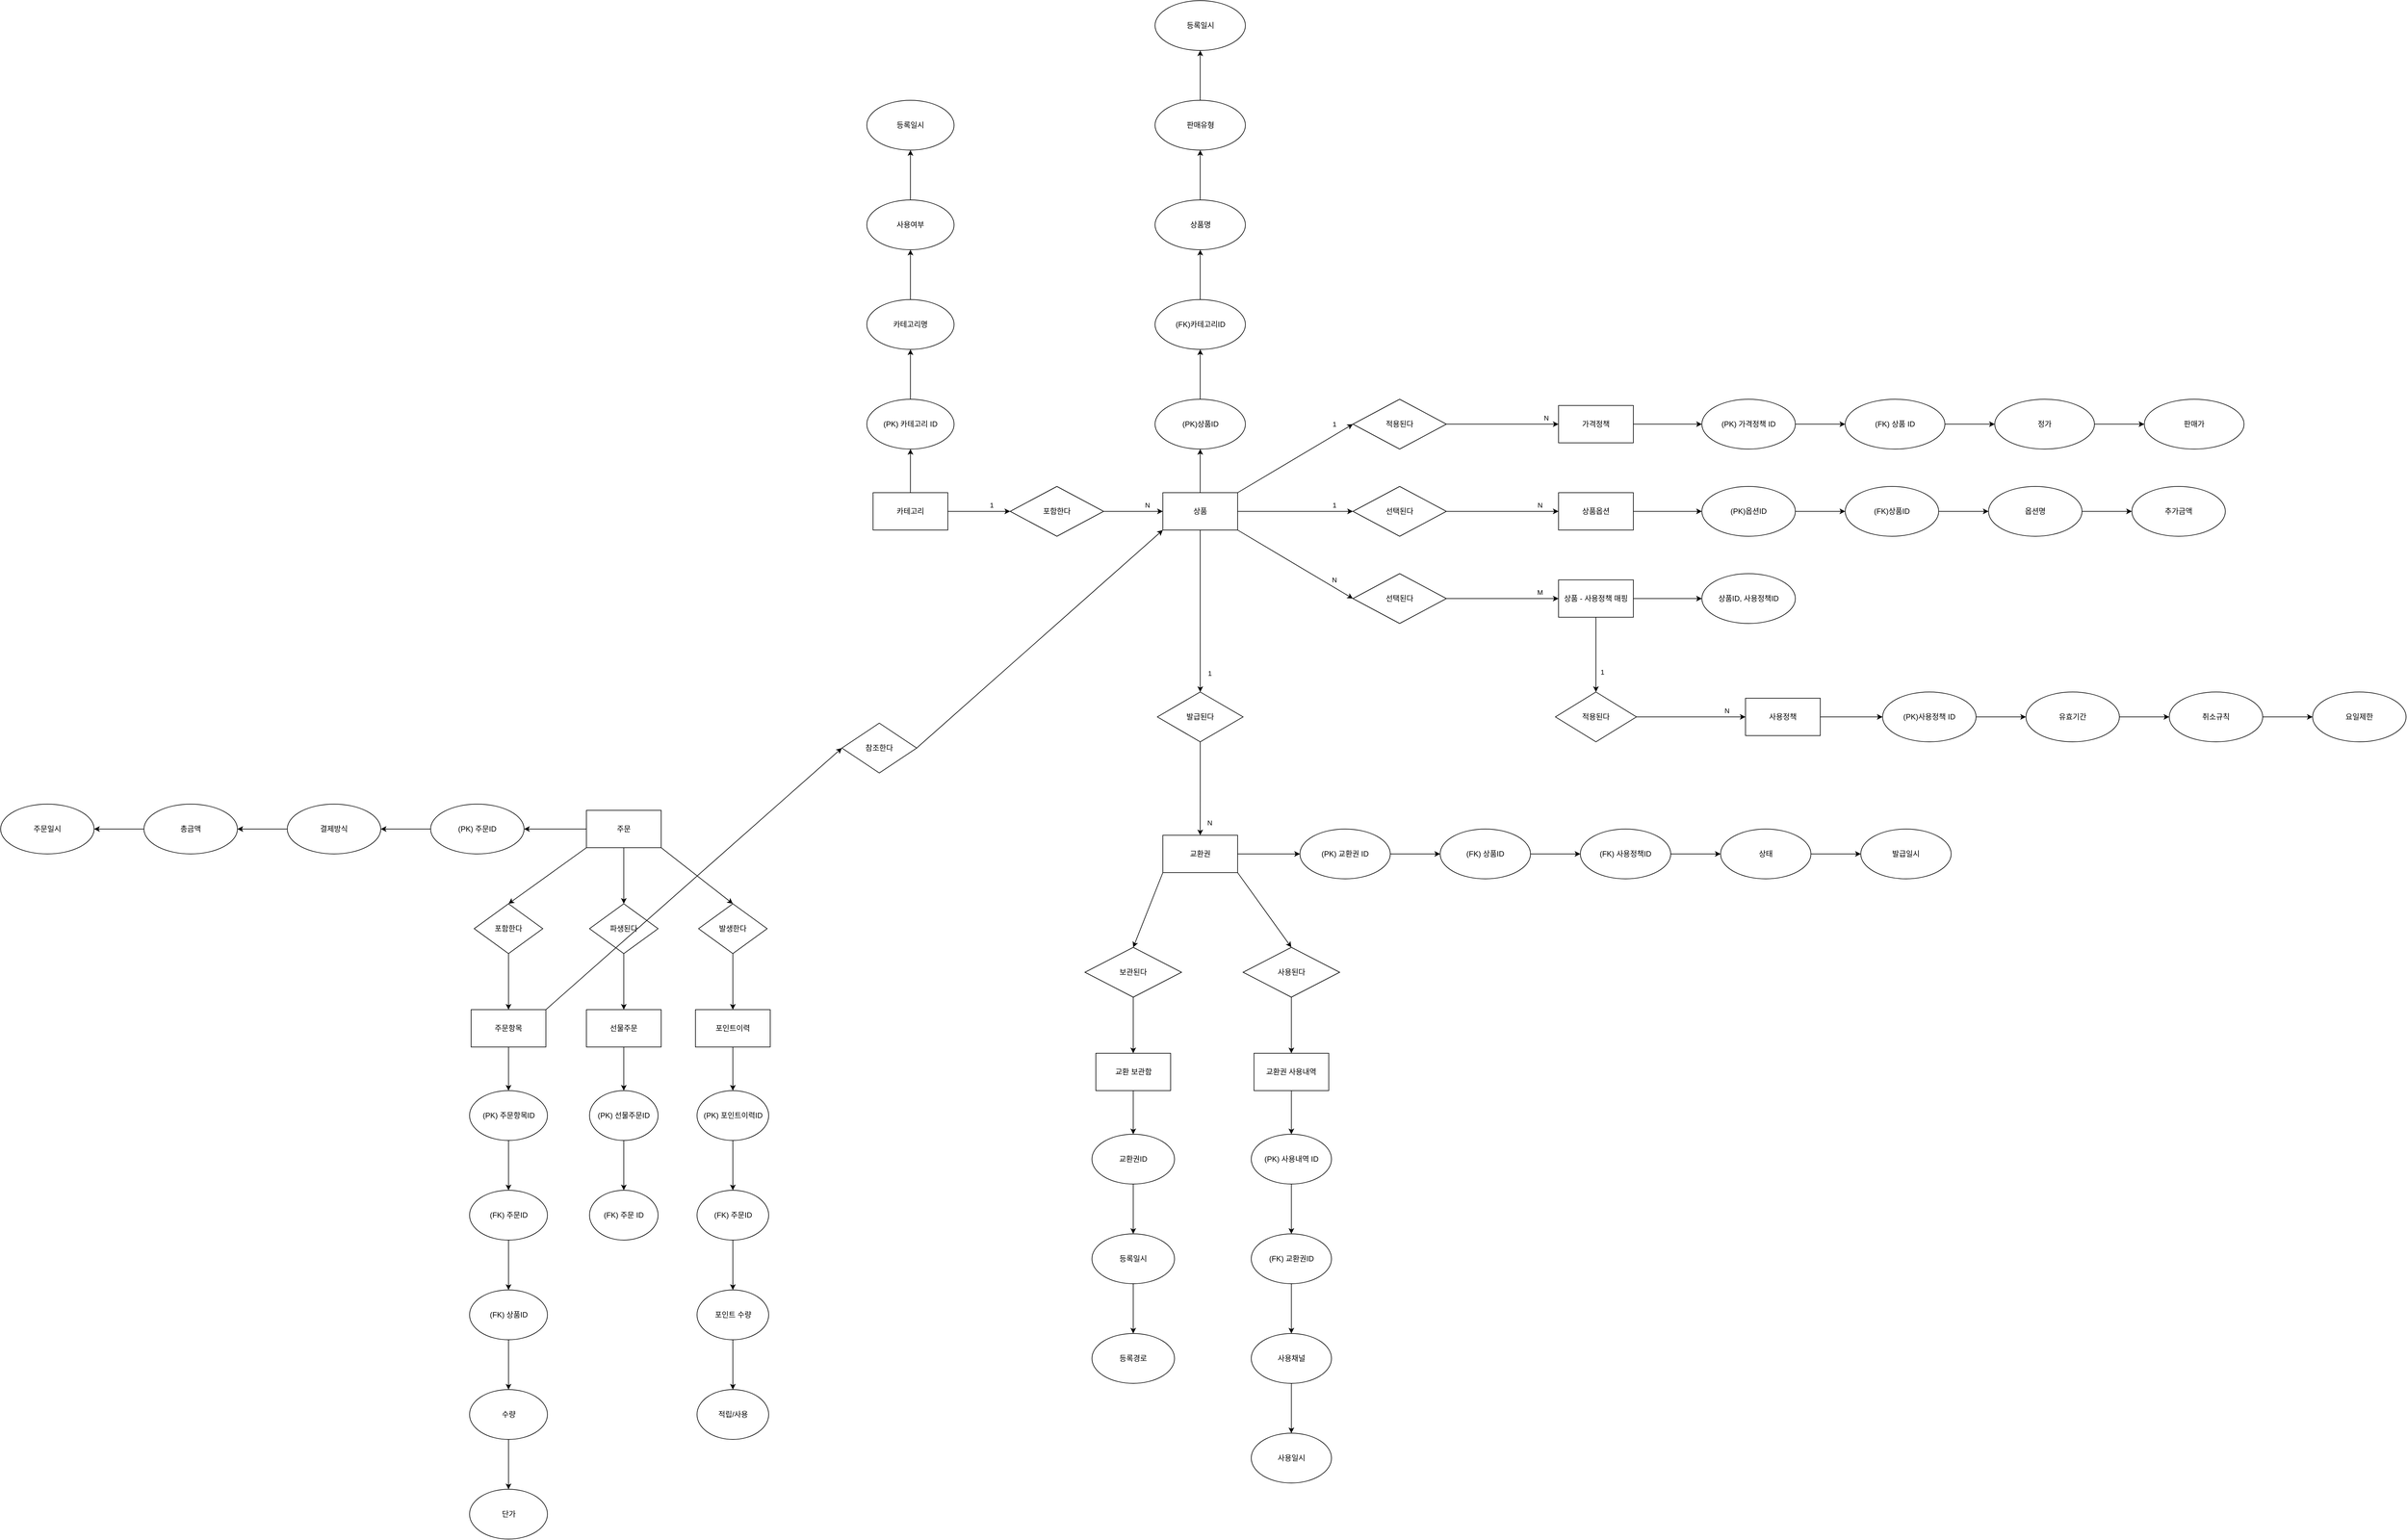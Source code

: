 <mxfile version="28.2.8">
  <diagram name="페이지-1" id="BfbSiXhO-RJxnWI-kO81">
    <mxGraphModel dx="6287" dy="6156" grid="1" gridSize="10" guides="1" tooltips="1" connect="1" arrows="1" fold="1" page="1" pageScale="1" pageWidth="827" pageHeight="1169" math="0" shadow="0">
      <root>
        <mxCell id="0" />
        <mxCell id="1" parent="0" />
        <mxCell id="9cEd5-G4ij3bRcGfOBM--7" value="" style="edgeStyle=orthogonalEdgeStyle;rounded=0;orthogonalLoop=1;jettySize=auto;html=1;" edge="1" parent="1" source="9cEd5-G4ij3bRcGfOBM--1" target="9cEd5-G4ij3bRcGfOBM--6">
          <mxGeometry relative="1" as="geometry" />
        </mxCell>
        <mxCell id="9cEd5-G4ij3bRcGfOBM--10" value="1" style="edgeLabel;html=1;align=center;verticalAlign=middle;resizable=0;points=[];" vertex="1" connectable="0" parent="9cEd5-G4ij3bRcGfOBM--7">
          <mxGeometry x="0.316" y="-2" relative="1" as="geometry">
            <mxPoint x="4" y="-12" as="offset" />
          </mxGeometry>
        </mxCell>
        <mxCell id="9cEd5-G4ij3bRcGfOBM--14" value="" style="edgeStyle=orthogonalEdgeStyle;rounded=0;orthogonalLoop=1;jettySize=auto;html=1;" edge="1" parent="1" source="9cEd5-G4ij3bRcGfOBM--1" target="9cEd5-G4ij3bRcGfOBM--13">
          <mxGeometry relative="1" as="geometry" />
        </mxCell>
        <mxCell id="9cEd5-G4ij3bRcGfOBM--1" value="카테고리" style="rounded=0;whiteSpace=wrap;html=1;" vertex="1" parent="1">
          <mxGeometry x="80" y="220" width="120" height="60" as="geometry" />
        </mxCell>
        <mxCell id="9cEd5-G4ij3bRcGfOBM--9" value="" style="edgeStyle=orthogonalEdgeStyle;rounded=0;orthogonalLoop=1;jettySize=auto;html=1;" edge="1" parent="1" source="9cEd5-G4ij3bRcGfOBM--6" target="9cEd5-G4ij3bRcGfOBM--8">
          <mxGeometry relative="1" as="geometry" />
        </mxCell>
        <mxCell id="9cEd5-G4ij3bRcGfOBM--11" value="N" style="edgeLabel;html=1;align=center;verticalAlign=middle;resizable=0;points=[];" vertex="1" connectable="0" parent="9cEd5-G4ij3bRcGfOBM--9">
          <mxGeometry x="0.174" y="4" relative="1" as="geometry">
            <mxPoint x="14" y="-6" as="offset" />
          </mxGeometry>
        </mxCell>
        <mxCell id="9cEd5-G4ij3bRcGfOBM--6" value="포함한다" style="rhombus;whiteSpace=wrap;html=1;rounded=0;" vertex="1" parent="1">
          <mxGeometry x="300" y="210" width="150" height="80" as="geometry" />
        </mxCell>
        <mxCell id="9cEd5-G4ij3bRcGfOBM--22" value="" style="edgeStyle=orthogonalEdgeStyle;rounded=0;orthogonalLoop=1;jettySize=auto;html=1;" edge="1" parent="1" source="9cEd5-G4ij3bRcGfOBM--8" target="9cEd5-G4ij3bRcGfOBM--21">
          <mxGeometry relative="1" as="geometry" />
        </mxCell>
        <mxCell id="9cEd5-G4ij3bRcGfOBM--83" value="1" style="edgeStyle=orthogonalEdgeStyle;rounded=0;orthogonalLoop=1;jettySize=auto;html=1;" edge="1" parent="1" source="9cEd5-G4ij3bRcGfOBM--8" target="9cEd5-G4ij3bRcGfOBM--82">
          <mxGeometry x="0.769" y="15" relative="1" as="geometry">
            <mxPoint as="offset" />
          </mxGeometry>
        </mxCell>
        <mxCell id="9cEd5-G4ij3bRcGfOBM--8" value="상품" style="whiteSpace=wrap;html=1;rounded=0;" vertex="1" parent="1">
          <mxGeometry x="545" y="220" width="120" height="60" as="geometry" />
        </mxCell>
        <mxCell id="9cEd5-G4ij3bRcGfOBM--16" value="" style="edgeStyle=orthogonalEdgeStyle;rounded=0;orthogonalLoop=1;jettySize=auto;html=1;" edge="1" parent="1" source="9cEd5-G4ij3bRcGfOBM--13" target="9cEd5-G4ij3bRcGfOBM--15">
          <mxGeometry relative="1" as="geometry" />
        </mxCell>
        <mxCell id="9cEd5-G4ij3bRcGfOBM--13" value="(PK) 카테고리 ID" style="ellipse;whiteSpace=wrap;html=1;rounded=0;" vertex="1" parent="1">
          <mxGeometry x="70" y="70" width="140" height="80" as="geometry" />
        </mxCell>
        <mxCell id="9cEd5-G4ij3bRcGfOBM--18" value="" style="edgeStyle=orthogonalEdgeStyle;rounded=0;orthogonalLoop=1;jettySize=auto;html=1;" edge="1" parent="1" source="9cEd5-G4ij3bRcGfOBM--15" target="9cEd5-G4ij3bRcGfOBM--17">
          <mxGeometry relative="1" as="geometry" />
        </mxCell>
        <mxCell id="9cEd5-G4ij3bRcGfOBM--15" value="카테고리명" style="ellipse;whiteSpace=wrap;html=1;rounded=0;" vertex="1" parent="1">
          <mxGeometry x="70" y="-90" width="140" height="80" as="geometry" />
        </mxCell>
        <mxCell id="9cEd5-G4ij3bRcGfOBM--20" value="" style="edgeStyle=orthogonalEdgeStyle;rounded=0;orthogonalLoop=1;jettySize=auto;html=1;" edge="1" parent="1" source="9cEd5-G4ij3bRcGfOBM--17" target="9cEd5-G4ij3bRcGfOBM--19">
          <mxGeometry relative="1" as="geometry" />
        </mxCell>
        <mxCell id="9cEd5-G4ij3bRcGfOBM--17" value="사용여부" style="ellipse;whiteSpace=wrap;html=1;rounded=0;" vertex="1" parent="1">
          <mxGeometry x="70" y="-250" width="140" height="80" as="geometry" />
        </mxCell>
        <mxCell id="9cEd5-G4ij3bRcGfOBM--19" value="등록일시" style="ellipse;whiteSpace=wrap;html=1;rounded=0;" vertex="1" parent="1">
          <mxGeometry x="70" y="-410" width="140" height="80" as="geometry" />
        </mxCell>
        <mxCell id="9cEd5-G4ij3bRcGfOBM--24" value="" style="edgeStyle=orthogonalEdgeStyle;rounded=0;orthogonalLoop=1;jettySize=auto;html=1;" edge="1" parent="1" source="9cEd5-G4ij3bRcGfOBM--21" target="9cEd5-G4ij3bRcGfOBM--23">
          <mxGeometry relative="1" as="geometry" />
        </mxCell>
        <mxCell id="9cEd5-G4ij3bRcGfOBM--21" value="(PK)상품ID" style="ellipse;whiteSpace=wrap;html=1;rounded=0;" vertex="1" parent="1">
          <mxGeometry x="532.5" y="70" width="145" height="80" as="geometry" />
        </mxCell>
        <mxCell id="9cEd5-G4ij3bRcGfOBM--26" value="" style="edgeStyle=orthogonalEdgeStyle;rounded=0;orthogonalLoop=1;jettySize=auto;html=1;" edge="1" parent="1" source="9cEd5-G4ij3bRcGfOBM--23" target="9cEd5-G4ij3bRcGfOBM--25">
          <mxGeometry relative="1" as="geometry" />
        </mxCell>
        <mxCell id="9cEd5-G4ij3bRcGfOBM--23" value="(FK)카테고리ID" style="ellipse;whiteSpace=wrap;html=1;rounded=0;" vertex="1" parent="1">
          <mxGeometry x="532.5" y="-90" width="145" height="80" as="geometry" />
        </mxCell>
        <mxCell id="9cEd5-G4ij3bRcGfOBM--28" value="" style="edgeStyle=orthogonalEdgeStyle;rounded=0;orthogonalLoop=1;jettySize=auto;html=1;" edge="1" parent="1" source="9cEd5-G4ij3bRcGfOBM--25" target="9cEd5-G4ij3bRcGfOBM--27">
          <mxGeometry relative="1" as="geometry" />
        </mxCell>
        <mxCell id="9cEd5-G4ij3bRcGfOBM--25" value="상품명" style="ellipse;whiteSpace=wrap;html=1;rounded=0;" vertex="1" parent="1">
          <mxGeometry x="532.5" y="-250" width="145" height="80" as="geometry" />
        </mxCell>
        <mxCell id="9cEd5-G4ij3bRcGfOBM--30" value="" style="edgeStyle=orthogonalEdgeStyle;rounded=0;orthogonalLoop=1;jettySize=auto;html=1;" edge="1" parent="1" source="9cEd5-G4ij3bRcGfOBM--27" target="9cEd5-G4ij3bRcGfOBM--29">
          <mxGeometry relative="1" as="geometry" />
        </mxCell>
        <mxCell id="9cEd5-G4ij3bRcGfOBM--27" value="판매유형" style="ellipse;whiteSpace=wrap;html=1;rounded=0;" vertex="1" parent="1">
          <mxGeometry x="532.5" y="-410" width="145" height="80" as="geometry" />
        </mxCell>
        <mxCell id="9cEd5-G4ij3bRcGfOBM--29" value="등록일시" style="ellipse;whiteSpace=wrap;html=1;rounded=0;" vertex="1" parent="1">
          <mxGeometry x="532.5" y="-570" width="145" height="80" as="geometry" />
        </mxCell>
        <mxCell id="9cEd5-G4ij3bRcGfOBM--42" value="" style="edgeStyle=orthogonalEdgeStyle;rounded=0;orthogonalLoop=1;jettySize=auto;html=1;" edge="1" parent="1" source="9cEd5-G4ij3bRcGfOBM--31" target="9cEd5-G4ij3bRcGfOBM--41">
          <mxGeometry relative="1" as="geometry" />
        </mxCell>
        <mxCell id="9cEd5-G4ij3bRcGfOBM--51" value="N" style="edgeLabel;html=1;align=center;verticalAlign=middle;resizable=0;points=[];" vertex="1" connectable="0" parent="9cEd5-G4ij3bRcGfOBM--42">
          <mxGeometry x="0.668" y="-1" relative="1" as="geometry">
            <mxPoint x="10" y="-11" as="offset" />
          </mxGeometry>
        </mxCell>
        <mxCell id="9cEd5-G4ij3bRcGfOBM--31" value="적용된다" style="rhombus;whiteSpace=wrap;html=1;rounded=0;" vertex="1" parent="1">
          <mxGeometry x="850" y="70" width="150" height="80" as="geometry" />
        </mxCell>
        <mxCell id="9cEd5-G4ij3bRcGfOBM--53" value="N" style="edgeStyle=orthogonalEdgeStyle;rounded=0;orthogonalLoop=1;jettySize=auto;html=1;" edge="1" parent="1" source="9cEd5-G4ij3bRcGfOBM--34" target="9cEd5-G4ij3bRcGfOBM--52">
          <mxGeometry x="0.667" y="10" relative="1" as="geometry">
            <mxPoint as="offset" />
          </mxGeometry>
        </mxCell>
        <mxCell id="9cEd5-G4ij3bRcGfOBM--34" value="선택된다" style="rhombus;whiteSpace=wrap;html=1;rounded=0;" vertex="1" parent="1">
          <mxGeometry x="850" y="210" width="150" height="80" as="geometry" />
        </mxCell>
        <mxCell id="9cEd5-G4ij3bRcGfOBM--36" value="1" style="endArrow=classic;html=1;rounded=0;exitX=1;exitY=0;exitDx=0;exitDy=0;entryX=0;entryY=0.5;entryDx=0;entryDy=0;" edge="1" parent="1" source="9cEd5-G4ij3bRcGfOBM--8" target="9cEd5-G4ij3bRcGfOBM--31">
          <mxGeometry x="0.76" y="15" width="50" height="50" relative="1" as="geometry">
            <mxPoint x="740" y="220" as="sourcePoint" />
            <mxPoint x="790" y="170" as="targetPoint" />
            <mxPoint as="offset" />
          </mxGeometry>
        </mxCell>
        <mxCell id="9cEd5-G4ij3bRcGfOBM--38" value="1" style="endArrow=classic;html=1;rounded=0;exitX=1;exitY=0.5;exitDx=0;exitDy=0;entryX=0;entryY=0.5;entryDx=0;entryDy=0;" edge="1" parent="1" source="9cEd5-G4ij3bRcGfOBM--8" target="9cEd5-G4ij3bRcGfOBM--34">
          <mxGeometry x="0.676" y="10" width="50" height="50" relative="1" as="geometry">
            <mxPoint x="740" y="220" as="sourcePoint" />
            <mxPoint x="820" y="250" as="targetPoint" />
            <mxPoint as="offset" />
          </mxGeometry>
        </mxCell>
        <mxCell id="9cEd5-G4ij3bRcGfOBM--65" value="" style="edgeStyle=orthogonalEdgeStyle;rounded=0;orthogonalLoop=1;jettySize=auto;html=1;" edge="1" parent="1" source="9cEd5-G4ij3bRcGfOBM--39" target="9cEd5-G4ij3bRcGfOBM--64">
          <mxGeometry relative="1" as="geometry" />
        </mxCell>
        <mxCell id="9cEd5-G4ij3bRcGfOBM--68" value="M" style="edgeLabel;html=1;align=center;verticalAlign=middle;resizable=0;points=[];" vertex="1" connectable="0" parent="9cEd5-G4ij3bRcGfOBM--65">
          <mxGeometry x="0.613" relative="1" as="geometry">
            <mxPoint x="5" y="-10" as="offset" />
          </mxGeometry>
        </mxCell>
        <mxCell id="9cEd5-G4ij3bRcGfOBM--39" value="선택된다" style="rhombus;whiteSpace=wrap;html=1;rounded=0;" vertex="1" parent="1">
          <mxGeometry x="850" y="350" width="150" height="80" as="geometry" />
        </mxCell>
        <mxCell id="9cEd5-G4ij3bRcGfOBM--40" value="N" style="endArrow=classic;html=1;rounded=0;entryX=0;entryY=0.5;entryDx=0;entryDy=0;exitX=1;exitY=1;exitDx=0;exitDy=0;" edge="1" parent="1" source="9cEd5-G4ij3bRcGfOBM--8" target="9cEd5-G4ij3bRcGfOBM--39">
          <mxGeometry x="0.618" y="10" width="50" height="50" relative="1" as="geometry">
            <mxPoint x="710" y="260" as="sourcePoint" />
            <mxPoint x="760" y="210" as="targetPoint" />
            <mxPoint as="offset" />
          </mxGeometry>
        </mxCell>
        <mxCell id="9cEd5-G4ij3bRcGfOBM--44" value="" style="edgeStyle=orthogonalEdgeStyle;rounded=0;orthogonalLoop=1;jettySize=auto;html=1;" edge="1" parent="1" source="9cEd5-G4ij3bRcGfOBM--41" target="9cEd5-G4ij3bRcGfOBM--43">
          <mxGeometry relative="1" as="geometry" />
        </mxCell>
        <mxCell id="9cEd5-G4ij3bRcGfOBM--41" value="가격정책" style="whiteSpace=wrap;html=1;rounded=0;" vertex="1" parent="1">
          <mxGeometry x="1180" y="80" width="120" height="60" as="geometry" />
        </mxCell>
        <mxCell id="9cEd5-G4ij3bRcGfOBM--46" value="" style="edgeStyle=orthogonalEdgeStyle;rounded=0;orthogonalLoop=1;jettySize=auto;html=1;" edge="1" parent="1" source="9cEd5-G4ij3bRcGfOBM--43" target="9cEd5-G4ij3bRcGfOBM--45">
          <mxGeometry relative="1" as="geometry" />
        </mxCell>
        <mxCell id="9cEd5-G4ij3bRcGfOBM--43" value="(PK) 가격정책 ID" style="ellipse;whiteSpace=wrap;html=1;rounded=0;" vertex="1" parent="1">
          <mxGeometry x="1410" y="70" width="150" height="80" as="geometry" />
        </mxCell>
        <mxCell id="9cEd5-G4ij3bRcGfOBM--48" value="" style="edgeStyle=orthogonalEdgeStyle;rounded=0;orthogonalLoop=1;jettySize=auto;html=1;" edge="1" parent="1" source="9cEd5-G4ij3bRcGfOBM--45" target="9cEd5-G4ij3bRcGfOBM--47">
          <mxGeometry relative="1" as="geometry" />
        </mxCell>
        <mxCell id="9cEd5-G4ij3bRcGfOBM--45" value="(FK) 상품 ID" style="ellipse;whiteSpace=wrap;html=1;rounded=0;" vertex="1" parent="1">
          <mxGeometry x="1640" y="70" width="160" height="80" as="geometry" />
        </mxCell>
        <mxCell id="9cEd5-G4ij3bRcGfOBM--50" value="" style="edgeStyle=orthogonalEdgeStyle;rounded=0;orthogonalLoop=1;jettySize=auto;html=1;" edge="1" parent="1" source="9cEd5-G4ij3bRcGfOBM--47" target="9cEd5-G4ij3bRcGfOBM--49">
          <mxGeometry relative="1" as="geometry" />
        </mxCell>
        <mxCell id="9cEd5-G4ij3bRcGfOBM--47" value="정가" style="ellipse;whiteSpace=wrap;html=1;rounded=0;" vertex="1" parent="1">
          <mxGeometry x="1880" y="70" width="160" height="80" as="geometry" />
        </mxCell>
        <mxCell id="9cEd5-G4ij3bRcGfOBM--49" value="판매가" style="ellipse;whiteSpace=wrap;html=1;rounded=0;" vertex="1" parent="1">
          <mxGeometry x="2120" y="70" width="160" height="80" as="geometry" />
        </mxCell>
        <mxCell id="9cEd5-G4ij3bRcGfOBM--55" value="" style="edgeStyle=orthogonalEdgeStyle;rounded=0;orthogonalLoop=1;jettySize=auto;html=1;" edge="1" parent="1" source="9cEd5-G4ij3bRcGfOBM--52" target="9cEd5-G4ij3bRcGfOBM--54">
          <mxGeometry relative="1" as="geometry" />
        </mxCell>
        <mxCell id="9cEd5-G4ij3bRcGfOBM--52" value="상품옵션" style="whiteSpace=wrap;html=1;rounded=0;" vertex="1" parent="1">
          <mxGeometry x="1180" y="220" width="120" height="60" as="geometry" />
        </mxCell>
        <mxCell id="9cEd5-G4ij3bRcGfOBM--57" value="" style="edgeStyle=orthogonalEdgeStyle;rounded=0;orthogonalLoop=1;jettySize=auto;html=1;" edge="1" parent="1" source="9cEd5-G4ij3bRcGfOBM--54" target="9cEd5-G4ij3bRcGfOBM--56">
          <mxGeometry relative="1" as="geometry" />
        </mxCell>
        <mxCell id="9cEd5-G4ij3bRcGfOBM--54" value="(PK)옵션ID" style="ellipse;whiteSpace=wrap;html=1;rounded=0;" vertex="1" parent="1">
          <mxGeometry x="1410" y="210" width="150" height="80" as="geometry" />
        </mxCell>
        <mxCell id="9cEd5-G4ij3bRcGfOBM--59" value="" style="edgeStyle=orthogonalEdgeStyle;rounded=0;orthogonalLoop=1;jettySize=auto;html=1;" edge="1" parent="1" source="9cEd5-G4ij3bRcGfOBM--56" target="9cEd5-G4ij3bRcGfOBM--58">
          <mxGeometry relative="1" as="geometry" />
        </mxCell>
        <mxCell id="9cEd5-G4ij3bRcGfOBM--56" value="(FK)상품ID" style="ellipse;whiteSpace=wrap;html=1;rounded=0;" vertex="1" parent="1">
          <mxGeometry x="1640" y="210" width="150" height="80" as="geometry" />
        </mxCell>
        <mxCell id="9cEd5-G4ij3bRcGfOBM--63" value="" style="edgeStyle=orthogonalEdgeStyle;rounded=0;orthogonalLoop=1;jettySize=auto;html=1;" edge="1" parent="1" source="9cEd5-G4ij3bRcGfOBM--58" target="9cEd5-G4ij3bRcGfOBM--62">
          <mxGeometry relative="1" as="geometry" />
        </mxCell>
        <mxCell id="9cEd5-G4ij3bRcGfOBM--58" value="옵션명" style="ellipse;whiteSpace=wrap;html=1;rounded=0;" vertex="1" parent="1">
          <mxGeometry x="1870" y="210" width="150" height="80" as="geometry" />
        </mxCell>
        <mxCell id="9cEd5-G4ij3bRcGfOBM--62" value="추가금액" style="ellipse;whiteSpace=wrap;html=1;rounded=0;" vertex="1" parent="1">
          <mxGeometry x="2100" y="210" width="150" height="80" as="geometry" />
        </mxCell>
        <mxCell id="9cEd5-G4ij3bRcGfOBM--67" value="" style="edgeStyle=orthogonalEdgeStyle;rounded=0;orthogonalLoop=1;jettySize=auto;html=1;" edge="1" parent="1" source="9cEd5-G4ij3bRcGfOBM--64" target="9cEd5-G4ij3bRcGfOBM--66">
          <mxGeometry relative="1" as="geometry" />
        </mxCell>
        <mxCell id="9cEd5-G4ij3bRcGfOBM--70" value="" style="edgeStyle=orthogonalEdgeStyle;rounded=0;orthogonalLoop=1;jettySize=auto;html=1;" edge="1" parent="1" source="9cEd5-G4ij3bRcGfOBM--64" target="9cEd5-G4ij3bRcGfOBM--69">
          <mxGeometry relative="1" as="geometry" />
        </mxCell>
        <mxCell id="9cEd5-G4ij3bRcGfOBM--71" value="1" style="edgeLabel;html=1;align=center;verticalAlign=middle;resizable=0;points=[];" vertex="1" connectable="0" parent="9cEd5-G4ij3bRcGfOBM--70">
          <mxGeometry x="0.468" relative="1" as="geometry">
            <mxPoint x="10" as="offset" />
          </mxGeometry>
        </mxCell>
        <mxCell id="9cEd5-G4ij3bRcGfOBM--64" value="상품 - 사용정책 매핑" style="whiteSpace=wrap;html=1;rounded=0;" vertex="1" parent="1">
          <mxGeometry x="1180" y="360" width="120" height="60" as="geometry" />
        </mxCell>
        <mxCell id="9cEd5-G4ij3bRcGfOBM--66" value="상품ID, 사용정책ID" style="ellipse;whiteSpace=wrap;html=1;rounded=0;" vertex="1" parent="1">
          <mxGeometry x="1410" y="350" width="150" height="80" as="geometry" />
        </mxCell>
        <mxCell id="9cEd5-G4ij3bRcGfOBM--73" value="N" style="edgeStyle=orthogonalEdgeStyle;rounded=0;orthogonalLoop=1;jettySize=auto;html=1;" edge="1" parent="1" source="9cEd5-G4ij3bRcGfOBM--69" target="9cEd5-G4ij3bRcGfOBM--72">
          <mxGeometry x="0.657" y="10" relative="1" as="geometry">
            <mxPoint as="offset" />
          </mxGeometry>
        </mxCell>
        <mxCell id="9cEd5-G4ij3bRcGfOBM--69" value="적용된다" style="rhombus;whiteSpace=wrap;html=1;rounded=0;" vertex="1" parent="1">
          <mxGeometry x="1175" y="540" width="130" height="80" as="geometry" />
        </mxCell>
        <mxCell id="9cEd5-G4ij3bRcGfOBM--75" value="" style="edgeStyle=orthogonalEdgeStyle;rounded=0;orthogonalLoop=1;jettySize=auto;html=1;" edge="1" parent="1" source="9cEd5-G4ij3bRcGfOBM--72" target="9cEd5-G4ij3bRcGfOBM--74">
          <mxGeometry relative="1" as="geometry" />
        </mxCell>
        <mxCell id="9cEd5-G4ij3bRcGfOBM--72" value="사용정책" style="whiteSpace=wrap;html=1;rounded=0;" vertex="1" parent="1">
          <mxGeometry x="1480" y="550" width="120" height="60" as="geometry" />
        </mxCell>
        <mxCell id="9cEd5-G4ij3bRcGfOBM--77" value="" style="edgeStyle=orthogonalEdgeStyle;rounded=0;orthogonalLoop=1;jettySize=auto;html=1;" edge="1" parent="1" source="9cEd5-G4ij3bRcGfOBM--74" target="9cEd5-G4ij3bRcGfOBM--76">
          <mxGeometry relative="1" as="geometry" />
        </mxCell>
        <mxCell id="9cEd5-G4ij3bRcGfOBM--74" value="(PK)사용정책 ID" style="ellipse;whiteSpace=wrap;html=1;rounded=0;" vertex="1" parent="1">
          <mxGeometry x="1700" y="540" width="150" height="80" as="geometry" />
        </mxCell>
        <mxCell id="9cEd5-G4ij3bRcGfOBM--79" value="" style="edgeStyle=orthogonalEdgeStyle;rounded=0;orthogonalLoop=1;jettySize=auto;html=1;" edge="1" parent="1" source="9cEd5-G4ij3bRcGfOBM--76" target="9cEd5-G4ij3bRcGfOBM--78">
          <mxGeometry relative="1" as="geometry" />
        </mxCell>
        <mxCell id="9cEd5-G4ij3bRcGfOBM--76" value="유효기간" style="ellipse;whiteSpace=wrap;html=1;rounded=0;" vertex="1" parent="1">
          <mxGeometry x="1930" y="540" width="150" height="80" as="geometry" />
        </mxCell>
        <mxCell id="9cEd5-G4ij3bRcGfOBM--81" value="" style="edgeStyle=orthogonalEdgeStyle;rounded=0;orthogonalLoop=1;jettySize=auto;html=1;" edge="1" parent="1" source="9cEd5-G4ij3bRcGfOBM--78" target="9cEd5-G4ij3bRcGfOBM--80">
          <mxGeometry relative="1" as="geometry" />
        </mxCell>
        <mxCell id="9cEd5-G4ij3bRcGfOBM--78" value="취소규칙" style="ellipse;whiteSpace=wrap;html=1;rounded=0;" vertex="1" parent="1">
          <mxGeometry x="2160" y="540" width="150" height="80" as="geometry" />
        </mxCell>
        <mxCell id="9cEd5-G4ij3bRcGfOBM--80" value="요일제한" style="ellipse;whiteSpace=wrap;html=1;rounded=0;" vertex="1" parent="1">
          <mxGeometry x="2390" y="540" width="150" height="80" as="geometry" />
        </mxCell>
        <mxCell id="9cEd5-G4ij3bRcGfOBM--85" value="N" style="edgeStyle=orthogonalEdgeStyle;rounded=0;orthogonalLoop=1;jettySize=auto;html=1;" edge="1" parent="1" source="9cEd5-G4ij3bRcGfOBM--82" target="9cEd5-G4ij3bRcGfOBM--84">
          <mxGeometry x="0.734" y="15" relative="1" as="geometry">
            <mxPoint as="offset" />
          </mxGeometry>
        </mxCell>
        <mxCell id="9cEd5-G4ij3bRcGfOBM--82" value="발급된다" style="rhombus;whiteSpace=wrap;html=1;rounded=0;" vertex="1" parent="1">
          <mxGeometry x="536.25" y="540" width="137.5" height="80" as="geometry" />
        </mxCell>
        <mxCell id="9cEd5-G4ij3bRcGfOBM--87" value="" style="edgeStyle=orthogonalEdgeStyle;rounded=0;orthogonalLoop=1;jettySize=auto;html=1;" edge="1" parent="1" source="9cEd5-G4ij3bRcGfOBM--84" target="9cEd5-G4ij3bRcGfOBM--86">
          <mxGeometry x="0.1" y="-10" relative="1" as="geometry">
            <mxPoint as="offset" />
          </mxGeometry>
        </mxCell>
        <mxCell id="9cEd5-G4ij3bRcGfOBM--84" value="교환권" style="whiteSpace=wrap;html=1;rounded=0;" vertex="1" parent="1">
          <mxGeometry x="545" y="770" width="120" height="60" as="geometry" />
        </mxCell>
        <mxCell id="9cEd5-G4ij3bRcGfOBM--89" value="" style="edgeStyle=orthogonalEdgeStyle;rounded=0;orthogonalLoop=1;jettySize=auto;html=1;" edge="1" parent="1" source="9cEd5-G4ij3bRcGfOBM--86" target="9cEd5-G4ij3bRcGfOBM--88">
          <mxGeometry relative="1" as="geometry" />
        </mxCell>
        <mxCell id="9cEd5-G4ij3bRcGfOBM--86" value="(PK) 교환권 ID" style="ellipse;whiteSpace=wrap;html=1;rounded=0;" vertex="1" parent="1">
          <mxGeometry x="765" y="760" width="145" height="80" as="geometry" />
        </mxCell>
        <mxCell id="9cEd5-G4ij3bRcGfOBM--91" value="" style="edgeStyle=orthogonalEdgeStyle;rounded=0;orthogonalLoop=1;jettySize=auto;html=1;" edge="1" parent="1" source="9cEd5-G4ij3bRcGfOBM--88" target="9cEd5-G4ij3bRcGfOBM--90">
          <mxGeometry relative="1" as="geometry" />
        </mxCell>
        <mxCell id="9cEd5-G4ij3bRcGfOBM--88" value="(FK) 상품ID" style="ellipse;whiteSpace=wrap;html=1;rounded=0;" vertex="1" parent="1">
          <mxGeometry x="990" y="760" width="145" height="80" as="geometry" />
        </mxCell>
        <mxCell id="9cEd5-G4ij3bRcGfOBM--93" value="" style="edgeStyle=orthogonalEdgeStyle;rounded=0;orthogonalLoop=1;jettySize=auto;html=1;" edge="1" parent="1" source="9cEd5-G4ij3bRcGfOBM--90" target="9cEd5-G4ij3bRcGfOBM--92">
          <mxGeometry relative="1" as="geometry" />
        </mxCell>
        <mxCell id="9cEd5-G4ij3bRcGfOBM--90" value="(FK) 사용정책ID" style="ellipse;whiteSpace=wrap;html=1;rounded=0;" vertex="1" parent="1">
          <mxGeometry x="1215" y="760" width="145" height="80" as="geometry" />
        </mxCell>
        <mxCell id="9cEd5-G4ij3bRcGfOBM--95" value="" style="edgeStyle=orthogonalEdgeStyle;rounded=0;orthogonalLoop=1;jettySize=auto;html=1;" edge="1" parent="1" source="9cEd5-G4ij3bRcGfOBM--92" target="9cEd5-G4ij3bRcGfOBM--94">
          <mxGeometry relative="1" as="geometry" />
        </mxCell>
        <mxCell id="9cEd5-G4ij3bRcGfOBM--92" value="상태" style="ellipse;whiteSpace=wrap;html=1;rounded=0;" vertex="1" parent="1">
          <mxGeometry x="1440" y="760" width="145" height="80" as="geometry" />
        </mxCell>
        <mxCell id="9cEd5-G4ij3bRcGfOBM--94" value="발급일시" style="ellipse;whiteSpace=wrap;html=1;rounded=0;" vertex="1" parent="1">
          <mxGeometry x="1665" y="760" width="145" height="80" as="geometry" />
        </mxCell>
        <mxCell id="9cEd5-G4ij3bRcGfOBM--102" value="" style="edgeStyle=orthogonalEdgeStyle;rounded=0;orthogonalLoop=1;jettySize=auto;html=1;" edge="1" parent="1" source="9cEd5-G4ij3bRcGfOBM--96" target="9cEd5-G4ij3bRcGfOBM--101">
          <mxGeometry relative="1" as="geometry" />
        </mxCell>
        <mxCell id="9cEd5-G4ij3bRcGfOBM--96" value="보관된다" style="rhombus;whiteSpace=wrap;html=1;rounded=0;" vertex="1" parent="1">
          <mxGeometry x="420" y="950" width="155" height="80" as="geometry" />
        </mxCell>
        <mxCell id="9cEd5-G4ij3bRcGfOBM--98" value="" style="endArrow=classic;html=1;rounded=0;exitX=0;exitY=1;exitDx=0;exitDy=0;entryX=0.5;entryY=0;entryDx=0;entryDy=0;" edge="1" parent="1" source="9cEd5-G4ij3bRcGfOBM--84" target="9cEd5-G4ij3bRcGfOBM--96">
          <mxGeometry width="50" height="50" relative="1" as="geometry">
            <mxPoint x="660" y="980" as="sourcePoint" />
            <mxPoint x="710" y="930" as="targetPoint" />
          </mxGeometry>
        </mxCell>
        <mxCell id="9cEd5-G4ij3bRcGfOBM--99" value="" style="endArrow=classic;html=1;rounded=0;exitX=1;exitY=1;exitDx=0;exitDy=0;entryX=0.5;entryY=0;entryDx=0;entryDy=0;" edge="1" parent="1" source="9cEd5-G4ij3bRcGfOBM--84" target="9cEd5-G4ij3bRcGfOBM--100">
          <mxGeometry width="50" height="50" relative="1" as="geometry">
            <mxPoint x="747" y="870" as="sourcePoint" />
            <mxPoint x="750" y="960" as="targetPoint" />
          </mxGeometry>
        </mxCell>
        <mxCell id="9cEd5-G4ij3bRcGfOBM--110" value="" style="edgeStyle=orthogonalEdgeStyle;rounded=0;orthogonalLoop=1;jettySize=auto;html=1;" edge="1" parent="1" source="9cEd5-G4ij3bRcGfOBM--100" target="9cEd5-G4ij3bRcGfOBM--109">
          <mxGeometry relative="1" as="geometry" />
        </mxCell>
        <mxCell id="9cEd5-G4ij3bRcGfOBM--100" value="사용된다" style="rhombus;whiteSpace=wrap;html=1;rounded=0;" vertex="1" parent="1">
          <mxGeometry x="673.75" y="950" width="155" height="80" as="geometry" />
        </mxCell>
        <mxCell id="9cEd5-G4ij3bRcGfOBM--104" value="" style="edgeStyle=orthogonalEdgeStyle;rounded=0;orthogonalLoop=1;jettySize=auto;html=1;" edge="1" parent="1" source="9cEd5-G4ij3bRcGfOBM--101" target="9cEd5-G4ij3bRcGfOBM--103">
          <mxGeometry relative="1" as="geometry" />
        </mxCell>
        <mxCell id="9cEd5-G4ij3bRcGfOBM--101" value="교환 보관함" style="whiteSpace=wrap;html=1;rounded=0;" vertex="1" parent="1">
          <mxGeometry x="437.5" y="1120" width="120" height="60" as="geometry" />
        </mxCell>
        <mxCell id="9cEd5-G4ij3bRcGfOBM--106" value="" style="edgeStyle=orthogonalEdgeStyle;rounded=0;orthogonalLoop=1;jettySize=auto;html=1;" edge="1" parent="1" source="9cEd5-G4ij3bRcGfOBM--103" target="9cEd5-G4ij3bRcGfOBM--105">
          <mxGeometry relative="1" as="geometry" />
        </mxCell>
        <mxCell id="9cEd5-G4ij3bRcGfOBM--103" value="교환권ID" style="ellipse;whiteSpace=wrap;html=1;rounded=0;" vertex="1" parent="1">
          <mxGeometry x="431.25" y="1250" width="132.5" height="80" as="geometry" />
        </mxCell>
        <mxCell id="9cEd5-G4ij3bRcGfOBM--108" value="" style="edgeStyle=orthogonalEdgeStyle;rounded=0;orthogonalLoop=1;jettySize=auto;html=1;" edge="1" parent="1" source="9cEd5-G4ij3bRcGfOBM--105" target="9cEd5-G4ij3bRcGfOBM--107">
          <mxGeometry relative="1" as="geometry" />
        </mxCell>
        <mxCell id="9cEd5-G4ij3bRcGfOBM--105" value="등록일시" style="ellipse;whiteSpace=wrap;html=1;rounded=0;" vertex="1" parent="1">
          <mxGeometry x="431.25" y="1410" width="132.5" height="80" as="geometry" />
        </mxCell>
        <mxCell id="9cEd5-G4ij3bRcGfOBM--107" value="등록경로" style="ellipse;whiteSpace=wrap;html=1;rounded=0;" vertex="1" parent="1">
          <mxGeometry x="431.25" y="1570" width="132.5" height="80" as="geometry" />
        </mxCell>
        <mxCell id="9cEd5-G4ij3bRcGfOBM--112" value="" style="edgeStyle=orthogonalEdgeStyle;rounded=0;orthogonalLoop=1;jettySize=auto;html=1;" edge="1" parent="1" source="9cEd5-G4ij3bRcGfOBM--109" target="9cEd5-G4ij3bRcGfOBM--111">
          <mxGeometry relative="1" as="geometry" />
        </mxCell>
        <mxCell id="9cEd5-G4ij3bRcGfOBM--109" value="교환권 사용내역" style="whiteSpace=wrap;html=1;rounded=0;" vertex="1" parent="1">
          <mxGeometry x="691.25" y="1120" width="120" height="60" as="geometry" />
        </mxCell>
        <mxCell id="9cEd5-G4ij3bRcGfOBM--114" value="" style="edgeStyle=orthogonalEdgeStyle;rounded=0;orthogonalLoop=1;jettySize=auto;html=1;" edge="1" parent="1" source="9cEd5-G4ij3bRcGfOBM--111" target="9cEd5-G4ij3bRcGfOBM--113">
          <mxGeometry relative="1" as="geometry" />
        </mxCell>
        <mxCell id="9cEd5-G4ij3bRcGfOBM--111" value="(PK) 사용내역 ID" style="ellipse;whiteSpace=wrap;html=1;rounded=0;" vertex="1" parent="1">
          <mxGeometry x="686.88" y="1250" width="128.75" height="80" as="geometry" />
        </mxCell>
        <mxCell id="9cEd5-G4ij3bRcGfOBM--116" value="" style="edgeStyle=orthogonalEdgeStyle;rounded=0;orthogonalLoop=1;jettySize=auto;html=1;" edge="1" parent="1" source="9cEd5-G4ij3bRcGfOBM--113" target="9cEd5-G4ij3bRcGfOBM--115">
          <mxGeometry relative="1" as="geometry" />
        </mxCell>
        <mxCell id="9cEd5-G4ij3bRcGfOBM--113" value="(FK) 교환권ID" style="ellipse;whiteSpace=wrap;html=1;rounded=0;" vertex="1" parent="1">
          <mxGeometry x="686.88" y="1410" width="128.75" height="80" as="geometry" />
        </mxCell>
        <mxCell id="9cEd5-G4ij3bRcGfOBM--118" value="" style="edgeStyle=orthogonalEdgeStyle;rounded=0;orthogonalLoop=1;jettySize=auto;html=1;" edge="1" parent="1" source="9cEd5-G4ij3bRcGfOBM--115" target="9cEd5-G4ij3bRcGfOBM--117">
          <mxGeometry relative="1" as="geometry" />
        </mxCell>
        <mxCell id="9cEd5-G4ij3bRcGfOBM--115" value="사용채널" style="ellipse;whiteSpace=wrap;html=1;rounded=0;" vertex="1" parent="1">
          <mxGeometry x="686.88" y="1570" width="128.75" height="80" as="geometry" />
        </mxCell>
        <mxCell id="9cEd5-G4ij3bRcGfOBM--117" value="사용일시" style="ellipse;whiteSpace=wrap;html=1;rounded=0;" vertex="1" parent="1">
          <mxGeometry x="686.88" y="1730" width="128.75" height="80" as="geometry" />
        </mxCell>
        <mxCell id="9cEd5-G4ij3bRcGfOBM--127" value="" style="edgeStyle=orthogonalEdgeStyle;rounded=0;orthogonalLoop=1;jettySize=auto;html=1;" edge="1" parent="1" source="9cEd5-G4ij3bRcGfOBM--119" target="9cEd5-G4ij3bRcGfOBM--126">
          <mxGeometry relative="1" as="geometry" />
        </mxCell>
        <mxCell id="9cEd5-G4ij3bRcGfOBM--119" value="주문" style="rounded=0;whiteSpace=wrap;html=1;" vertex="1" parent="1">
          <mxGeometry x="-380" y="730" width="120" height="60" as="geometry" />
        </mxCell>
        <mxCell id="9cEd5-G4ij3bRcGfOBM--120" value="" style="endArrow=classic;html=1;rounded=0;exitX=1;exitY=1;exitDx=0;exitDy=0;entryX=0.5;entryY=0;entryDx=0;entryDy=0;" edge="1" parent="1" source="9cEd5-G4ij3bRcGfOBM--119" target="9cEd5-G4ij3bRcGfOBM--125">
          <mxGeometry width="50" height="50" relative="1" as="geometry">
            <mxPoint x="-240" y="790" as="sourcePoint" />
            <mxPoint x="-150" y="880" as="targetPoint" />
          </mxGeometry>
        </mxCell>
        <mxCell id="9cEd5-G4ij3bRcGfOBM--121" value="" style="endArrow=classic;html=1;rounded=0;exitX=0.5;exitY=1;exitDx=0;exitDy=0;" edge="1" parent="1" source="9cEd5-G4ij3bRcGfOBM--119" target="9cEd5-G4ij3bRcGfOBM--124">
          <mxGeometry width="50" height="50" relative="1" as="geometry">
            <mxPoint x="-240" y="790" as="sourcePoint" />
            <mxPoint x="-320" y="880" as="targetPoint" />
          </mxGeometry>
        </mxCell>
        <mxCell id="9cEd5-G4ij3bRcGfOBM--122" value="" style="endArrow=classic;html=1;rounded=0;exitX=0;exitY=1;exitDx=0;exitDy=0;entryX=0.5;entryY=0;entryDx=0;entryDy=0;" edge="1" parent="1" source="9cEd5-G4ij3bRcGfOBM--119" target="9cEd5-G4ij3bRcGfOBM--123">
          <mxGeometry width="50" height="50" relative="1" as="geometry">
            <mxPoint x="-310" y="820" as="sourcePoint" />
            <mxPoint x="-470" y="880" as="targetPoint" />
          </mxGeometry>
        </mxCell>
        <mxCell id="9cEd5-G4ij3bRcGfOBM--135" value="" style="edgeStyle=orthogonalEdgeStyle;rounded=0;orthogonalLoop=1;jettySize=auto;html=1;" edge="1" parent="1" source="9cEd5-G4ij3bRcGfOBM--123" target="9cEd5-G4ij3bRcGfOBM--134">
          <mxGeometry relative="1" as="geometry" />
        </mxCell>
        <mxCell id="9cEd5-G4ij3bRcGfOBM--123" value="포함한다" style="rhombus;whiteSpace=wrap;html=1;" vertex="1" parent="1">
          <mxGeometry x="-560" y="880" width="110" height="80" as="geometry" />
        </mxCell>
        <mxCell id="9cEd5-G4ij3bRcGfOBM--147" value="" style="edgeStyle=orthogonalEdgeStyle;rounded=0;orthogonalLoop=1;jettySize=auto;html=1;" edge="1" parent="1" source="9cEd5-G4ij3bRcGfOBM--124" target="9cEd5-G4ij3bRcGfOBM--146">
          <mxGeometry relative="1" as="geometry" />
        </mxCell>
        <mxCell id="9cEd5-G4ij3bRcGfOBM--124" value="파생된다" style="rhombus;whiteSpace=wrap;html=1;" vertex="1" parent="1">
          <mxGeometry x="-375" y="880" width="110" height="80" as="geometry" />
        </mxCell>
        <mxCell id="9cEd5-G4ij3bRcGfOBM--153" value="" style="edgeStyle=orthogonalEdgeStyle;rounded=0;orthogonalLoop=1;jettySize=auto;html=1;" edge="1" parent="1" source="9cEd5-G4ij3bRcGfOBM--125" target="9cEd5-G4ij3bRcGfOBM--152">
          <mxGeometry relative="1" as="geometry" />
        </mxCell>
        <mxCell id="9cEd5-G4ij3bRcGfOBM--125" value="발생한다" style="rhombus;whiteSpace=wrap;html=1;" vertex="1" parent="1">
          <mxGeometry x="-200" y="880" width="110" height="80" as="geometry" />
        </mxCell>
        <mxCell id="9cEd5-G4ij3bRcGfOBM--129" value="" style="edgeStyle=orthogonalEdgeStyle;rounded=0;orthogonalLoop=1;jettySize=auto;html=1;" edge="1" parent="1" source="9cEd5-G4ij3bRcGfOBM--126" target="9cEd5-G4ij3bRcGfOBM--128">
          <mxGeometry relative="1" as="geometry" />
        </mxCell>
        <mxCell id="9cEd5-G4ij3bRcGfOBM--126" value="(PK) 주문ID" style="ellipse;whiteSpace=wrap;html=1;rounded=0;" vertex="1" parent="1">
          <mxGeometry x="-630" y="720" width="150" height="80" as="geometry" />
        </mxCell>
        <mxCell id="9cEd5-G4ij3bRcGfOBM--131" value="" style="edgeStyle=orthogonalEdgeStyle;rounded=0;orthogonalLoop=1;jettySize=auto;html=1;" edge="1" parent="1" source="9cEd5-G4ij3bRcGfOBM--128" target="9cEd5-G4ij3bRcGfOBM--130">
          <mxGeometry relative="1" as="geometry" />
        </mxCell>
        <mxCell id="9cEd5-G4ij3bRcGfOBM--128" value="결제방식" style="ellipse;whiteSpace=wrap;html=1;rounded=0;" vertex="1" parent="1">
          <mxGeometry x="-860" y="720" width="150" height="80" as="geometry" />
        </mxCell>
        <mxCell id="9cEd5-G4ij3bRcGfOBM--133" value="" style="edgeStyle=orthogonalEdgeStyle;rounded=0;orthogonalLoop=1;jettySize=auto;html=1;" edge="1" parent="1" source="9cEd5-G4ij3bRcGfOBM--130" target="9cEd5-G4ij3bRcGfOBM--132">
          <mxGeometry relative="1" as="geometry" />
        </mxCell>
        <mxCell id="9cEd5-G4ij3bRcGfOBM--130" value="총금액" style="ellipse;whiteSpace=wrap;html=1;rounded=0;" vertex="1" parent="1">
          <mxGeometry x="-1090" y="720" width="150" height="80" as="geometry" />
        </mxCell>
        <mxCell id="9cEd5-G4ij3bRcGfOBM--132" value="주문일시" style="ellipse;whiteSpace=wrap;html=1;rounded=0;" vertex="1" parent="1">
          <mxGeometry x="-1320" y="720" width="150" height="80" as="geometry" />
        </mxCell>
        <mxCell id="9cEd5-G4ij3bRcGfOBM--137" value="" style="edgeStyle=orthogonalEdgeStyle;rounded=0;orthogonalLoop=1;jettySize=auto;html=1;" edge="1" parent="1" source="9cEd5-G4ij3bRcGfOBM--134" target="9cEd5-G4ij3bRcGfOBM--136">
          <mxGeometry relative="1" as="geometry" />
        </mxCell>
        <mxCell id="9cEd5-G4ij3bRcGfOBM--134" value="주문항목" style="whiteSpace=wrap;html=1;" vertex="1" parent="1">
          <mxGeometry x="-565" y="1050" width="120" height="60" as="geometry" />
        </mxCell>
        <mxCell id="9cEd5-G4ij3bRcGfOBM--139" value="" style="edgeStyle=orthogonalEdgeStyle;rounded=0;orthogonalLoop=1;jettySize=auto;html=1;" edge="1" parent="1" source="9cEd5-G4ij3bRcGfOBM--136" target="9cEd5-G4ij3bRcGfOBM--138">
          <mxGeometry relative="1" as="geometry" />
        </mxCell>
        <mxCell id="9cEd5-G4ij3bRcGfOBM--136" value="(PK) 주문항목ID" style="ellipse;whiteSpace=wrap;html=1;" vertex="1" parent="1">
          <mxGeometry x="-567.5" y="1180" width="125" height="80" as="geometry" />
        </mxCell>
        <mxCell id="9cEd5-G4ij3bRcGfOBM--141" value="" style="edgeStyle=orthogonalEdgeStyle;rounded=0;orthogonalLoop=1;jettySize=auto;html=1;" edge="1" parent="1" source="9cEd5-G4ij3bRcGfOBM--138" target="9cEd5-G4ij3bRcGfOBM--140">
          <mxGeometry relative="1" as="geometry" />
        </mxCell>
        <mxCell id="9cEd5-G4ij3bRcGfOBM--138" value="(FK) 주문ID" style="ellipse;whiteSpace=wrap;html=1;" vertex="1" parent="1">
          <mxGeometry x="-567.5" y="1340" width="125" height="80" as="geometry" />
        </mxCell>
        <mxCell id="9cEd5-G4ij3bRcGfOBM--143" value="" style="edgeStyle=orthogonalEdgeStyle;rounded=0;orthogonalLoop=1;jettySize=auto;html=1;" edge="1" parent="1" source="9cEd5-G4ij3bRcGfOBM--140" target="9cEd5-G4ij3bRcGfOBM--142">
          <mxGeometry relative="1" as="geometry" />
        </mxCell>
        <mxCell id="9cEd5-G4ij3bRcGfOBM--140" value="(FK) 상품ID" style="ellipse;whiteSpace=wrap;html=1;" vertex="1" parent="1">
          <mxGeometry x="-567.5" y="1500" width="125" height="80" as="geometry" />
        </mxCell>
        <mxCell id="9cEd5-G4ij3bRcGfOBM--145" value="" style="edgeStyle=orthogonalEdgeStyle;rounded=0;orthogonalLoop=1;jettySize=auto;html=1;" edge="1" parent="1" source="9cEd5-G4ij3bRcGfOBM--142" target="9cEd5-G4ij3bRcGfOBM--144">
          <mxGeometry relative="1" as="geometry" />
        </mxCell>
        <mxCell id="9cEd5-G4ij3bRcGfOBM--142" value="수량" style="ellipse;whiteSpace=wrap;html=1;" vertex="1" parent="1">
          <mxGeometry x="-567.5" y="1660" width="125" height="80" as="geometry" />
        </mxCell>
        <mxCell id="9cEd5-G4ij3bRcGfOBM--144" value="단가" style="ellipse;whiteSpace=wrap;html=1;" vertex="1" parent="1">
          <mxGeometry x="-567.5" y="1820" width="125" height="80" as="geometry" />
        </mxCell>
        <mxCell id="9cEd5-G4ij3bRcGfOBM--149" value="" style="edgeStyle=orthogonalEdgeStyle;rounded=0;orthogonalLoop=1;jettySize=auto;html=1;" edge="1" parent="1" source="9cEd5-G4ij3bRcGfOBM--146" target="9cEd5-G4ij3bRcGfOBM--148">
          <mxGeometry relative="1" as="geometry" />
        </mxCell>
        <mxCell id="9cEd5-G4ij3bRcGfOBM--146" value="선물주문" style="whiteSpace=wrap;html=1;" vertex="1" parent="1">
          <mxGeometry x="-380" y="1050" width="120" height="60" as="geometry" />
        </mxCell>
        <mxCell id="9cEd5-G4ij3bRcGfOBM--151" value="" style="edgeStyle=orthogonalEdgeStyle;rounded=0;orthogonalLoop=1;jettySize=auto;html=1;" edge="1" parent="1" source="9cEd5-G4ij3bRcGfOBM--148" target="9cEd5-G4ij3bRcGfOBM--150">
          <mxGeometry relative="1" as="geometry" />
        </mxCell>
        <mxCell id="9cEd5-G4ij3bRcGfOBM--148" value="(PK) 선물주문ID" style="ellipse;whiteSpace=wrap;html=1;" vertex="1" parent="1">
          <mxGeometry x="-375" y="1180" width="110" height="80" as="geometry" />
        </mxCell>
        <mxCell id="9cEd5-G4ij3bRcGfOBM--150" value="(FK) 주문 ID" style="ellipse;whiteSpace=wrap;html=1;" vertex="1" parent="1">
          <mxGeometry x="-375" y="1340" width="110" height="80" as="geometry" />
        </mxCell>
        <mxCell id="9cEd5-G4ij3bRcGfOBM--155" value="" style="edgeStyle=orthogonalEdgeStyle;rounded=0;orthogonalLoop=1;jettySize=auto;html=1;" edge="1" parent="1" source="9cEd5-G4ij3bRcGfOBM--152" target="9cEd5-G4ij3bRcGfOBM--154">
          <mxGeometry relative="1" as="geometry" />
        </mxCell>
        <mxCell id="9cEd5-G4ij3bRcGfOBM--152" value="포인트이력" style="whiteSpace=wrap;html=1;" vertex="1" parent="1">
          <mxGeometry x="-205" y="1050" width="120" height="60" as="geometry" />
        </mxCell>
        <mxCell id="9cEd5-G4ij3bRcGfOBM--157" value="" style="edgeStyle=orthogonalEdgeStyle;rounded=0;orthogonalLoop=1;jettySize=auto;html=1;" edge="1" parent="1" source="9cEd5-G4ij3bRcGfOBM--154" target="9cEd5-G4ij3bRcGfOBM--156">
          <mxGeometry relative="1" as="geometry" />
        </mxCell>
        <mxCell id="9cEd5-G4ij3bRcGfOBM--154" value="(PK) 포인트이력ID" style="ellipse;whiteSpace=wrap;html=1;" vertex="1" parent="1">
          <mxGeometry x="-202.5" y="1180" width="115" height="80" as="geometry" />
        </mxCell>
        <mxCell id="9cEd5-G4ij3bRcGfOBM--159" value="" style="edgeStyle=orthogonalEdgeStyle;rounded=0;orthogonalLoop=1;jettySize=auto;html=1;" edge="1" parent="1" source="9cEd5-G4ij3bRcGfOBM--156" target="9cEd5-G4ij3bRcGfOBM--158">
          <mxGeometry relative="1" as="geometry" />
        </mxCell>
        <mxCell id="9cEd5-G4ij3bRcGfOBM--156" value="(FK) 주문ID" style="ellipse;whiteSpace=wrap;html=1;" vertex="1" parent="1">
          <mxGeometry x="-202.5" y="1340" width="115" height="80" as="geometry" />
        </mxCell>
        <mxCell id="9cEd5-G4ij3bRcGfOBM--161" value="" style="edgeStyle=orthogonalEdgeStyle;rounded=0;orthogonalLoop=1;jettySize=auto;html=1;" edge="1" parent="1" source="9cEd5-G4ij3bRcGfOBM--158" target="9cEd5-G4ij3bRcGfOBM--160">
          <mxGeometry relative="1" as="geometry" />
        </mxCell>
        <mxCell id="9cEd5-G4ij3bRcGfOBM--158" value="포인트 수량" style="ellipse;whiteSpace=wrap;html=1;" vertex="1" parent="1">
          <mxGeometry x="-202.5" y="1500" width="115" height="80" as="geometry" />
        </mxCell>
        <mxCell id="9cEd5-G4ij3bRcGfOBM--160" value="적립/사용" style="ellipse;whiteSpace=wrap;html=1;" vertex="1" parent="1">
          <mxGeometry x="-202.5" y="1660" width="115" height="80" as="geometry" />
        </mxCell>
        <mxCell id="9cEd5-G4ij3bRcGfOBM--162" value="" style="endArrow=classic;html=1;rounded=0;exitX=1;exitY=0;exitDx=0;exitDy=0;entryX=0;entryY=0.5;entryDx=0;entryDy=0;" edge="1" parent="1" source="9cEd5-G4ij3bRcGfOBM--134" target="9cEd5-G4ij3bRcGfOBM--163">
          <mxGeometry width="50" height="50" relative="1" as="geometry">
            <mxPoint x="-220" y="1260" as="sourcePoint" />
            <mxPoint x="30" y="680" as="targetPoint" />
          </mxGeometry>
        </mxCell>
        <mxCell id="9cEd5-G4ij3bRcGfOBM--163" value="참조한다" style="rhombus;whiteSpace=wrap;html=1;" vertex="1" parent="1">
          <mxGeometry x="30" y="590" width="120" height="80" as="geometry" />
        </mxCell>
        <mxCell id="9cEd5-G4ij3bRcGfOBM--164" value="" style="endArrow=classic;html=1;rounded=0;exitX=1;exitY=0.5;exitDx=0;exitDy=0;entryX=0;entryY=1;entryDx=0;entryDy=0;" edge="1" parent="1" source="9cEd5-G4ij3bRcGfOBM--163" target="9cEd5-G4ij3bRcGfOBM--8">
          <mxGeometry width="50" height="50" relative="1" as="geometry">
            <mxPoint x="350" y="520" as="sourcePoint" />
            <mxPoint x="400" y="470" as="targetPoint" />
          </mxGeometry>
        </mxCell>
      </root>
    </mxGraphModel>
  </diagram>
</mxfile>
